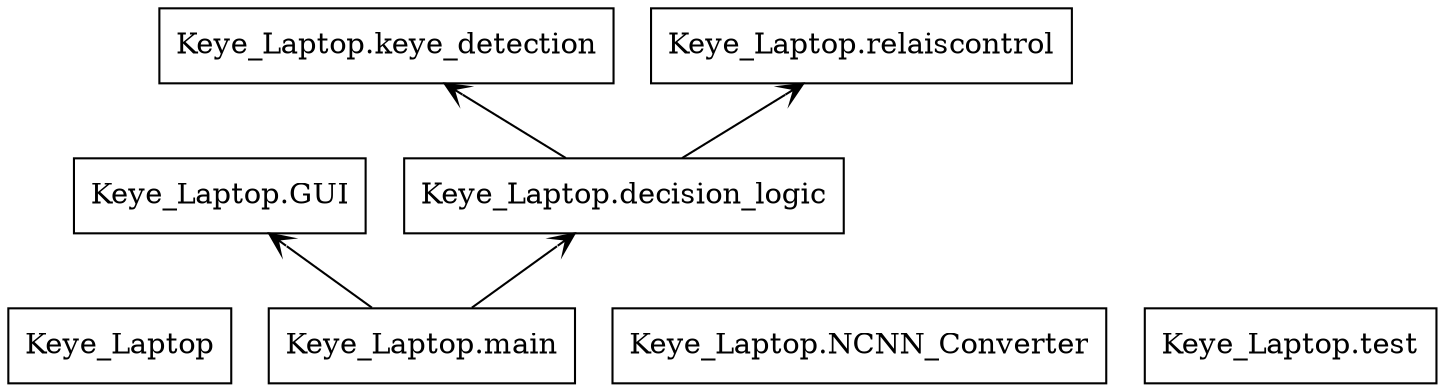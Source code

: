 digraph "packages_Keye_Laptop" {
rankdir=BT
charset="utf-8"
"Keye_Laptop" [color="black", label=<Keye_Laptop>, shape="box", style="solid"];
"Keye_Laptop.GUI" [color="black", label=<Keye_Laptop.GUI>, shape="box", style="solid"];
"Keye_Laptop.NCNN_Converter" [color="black", label=<Keye_Laptop.NCNN_Converter>, shape="box", style="solid"];
"Keye_Laptop.decision_logic" [color="black", label=<Keye_Laptop.decision_logic>, shape="box", style="solid"];
"Keye_Laptop.keye_detection" [color="black", label=<Keye_Laptop.keye_detection>, shape="box", style="solid"];
"Keye_Laptop.main" [color="black", label=<Keye_Laptop.main>, shape="box", style="solid"];
"Keye_Laptop.relaiscontrol" [color="black", label=<Keye_Laptop.relaiscontrol>, shape="box", style="solid"];
"Keye_Laptop.test" [color="black", label=<Keye_Laptop.test>, shape="box", style="solid"];
"Keye_Laptop.decision_logic" -> "Keye_Laptop.keye_detection" [arrowhead="open", arrowtail="none"];
"Keye_Laptop.decision_logic" -> "Keye_Laptop.relaiscontrol" [arrowhead="open", arrowtail="none"];
"Keye_Laptop.main" -> "Keye_Laptop.GUI" [arrowhead="open", arrowtail="none"];
"Keye_Laptop.main" -> "Keye_Laptop.decision_logic" [arrowhead="open", arrowtail="none"];
}

